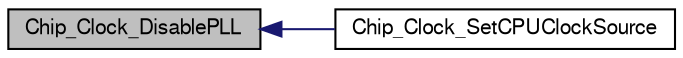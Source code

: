 digraph "Chip_Clock_DisablePLL"
{
  edge [fontname="FreeSans",fontsize="10",labelfontname="FreeSans",labelfontsize="10"];
  node [fontname="FreeSans",fontsize="10",shape=record];
  rankdir="LR";
  Node1 [label="Chip_Clock_DisablePLL",height=0.2,width=0.4,color="black", fillcolor="grey75", style="filled", fontcolor="black"];
  Node1 -> Node2 [dir="back",color="midnightblue",fontsize="10",style="solid"];
  Node2 [label="Chip_Clock_SetCPUClockSource",height=0.2,width=0.4,color="black", fillcolor="white", style="filled",URL="$group__CLOCK__17XX__40XX.html#gaefeafe3f6ad6d2690c252e6cfcc826dd",tooltip="Sets the current CPU clock source. "];
}
